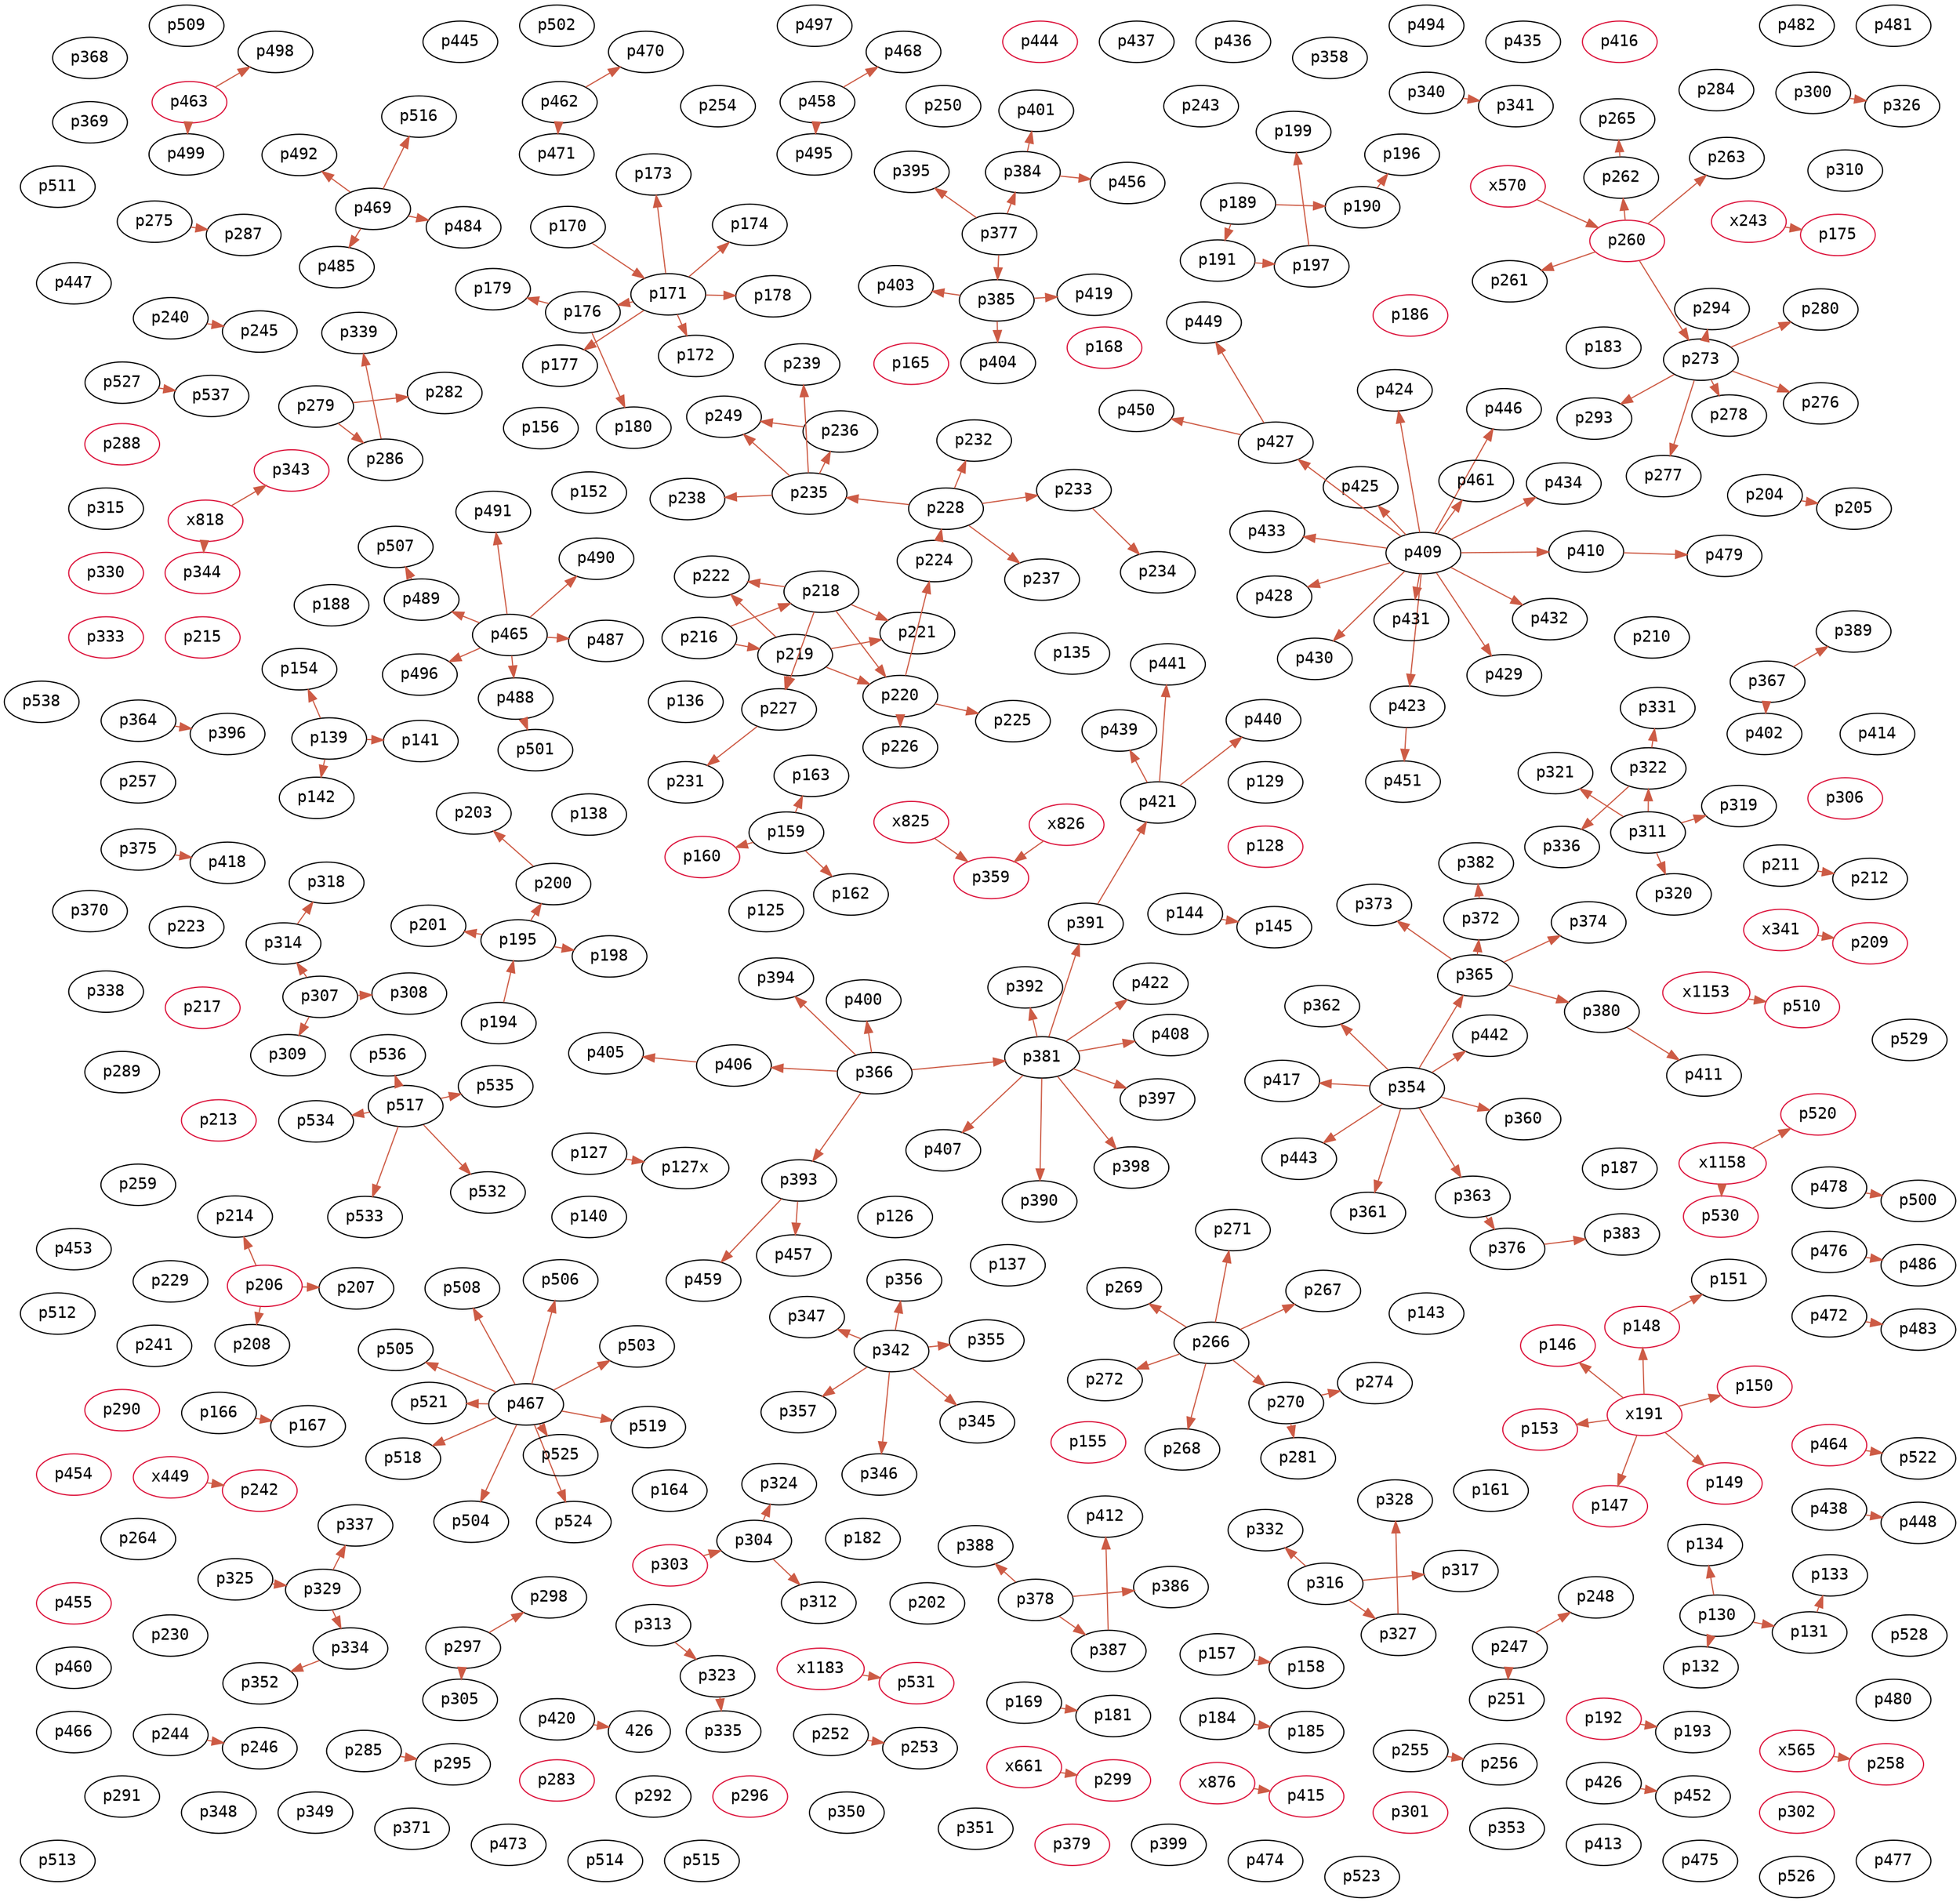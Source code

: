 digraph infections {
	graph [
		charset = "UTF-8",
		layout = fdp
	];
	node [
		fontname="Inconsolata",
		fontcolor = black,
		color = black
	];
	edge [
		color = coral3
	];

/*
	p1;
	p2;
	p3;
	p4;
	p5;
	p6;
	p7;
	p8;
	p9;
	p10;
	p11;
	p12;
	p13;
	p14;
	p15;
	p16;
	p17;
	p18;
	p19;
	p19->p20;
	p19->p21;
	p19->p22;
	p19->p23;
	p19->p24;
	p19->p25;
	p19->p26;
	p19->p27;
	p19->p28;
	p19->p29;
	p19->p30;
	p19->p31;
	p19->p32;
	p19->p33;
	p19->p34;
	p19->p35;
	p19->p36;
	p19->p37;
	p19->p38;
	p19->p39;
	p19->p40;
	p19->p41;
	p19->p42;
	p19->p43;
	p19->p44;
	p19->p45;
	p19->p46;
	p19->p47;
	p19->p48;
	p19->p49;
	p19->p50;
	p19->p51;
	p19->p52;
	p19->p53;
	p19->p54;
	p19->p55;
	p19->p56;
	p19->p57;
	p19->p58;
	p19->p59;
	p19->p60;
	p19->p61;
	p19->p62;
	p19->p63;
	p19->p64;
	p19->p65;
	p19->p66;
	p19->p67;
	p19->p68;
	p19->p69;
	p19->p70;
	p19->p71;
	p19->p72;
	p19->p73;
	p19->p74;
	p19->p75;
	p19->p76;
	p19->p77;
	p19->p78;
	p19->p79;
	p19->p80;
	p19->p81;
	p19->p82;
	p19->p83;
	p19->p84;
	p19->p85;
	p19->p86;
	p19->p87;
	p19->p88;
	p19->p89;
	p19->p90;
	p19->p91;
	p19->p92;
	p19->p93;
	p19->p94;
	p19->p95;
	p19->p96;
	p19->p97;
	p19->p98;
	p19->p99;
	p19->p100;
	p19->p101;
	p19->p102;
	p19->p103;
	p19->p104;
	p19->p105;
	p19->p106;
	p19->p107;
	p19->p108;
	p19->p109;
	p19->p110;
	p19->p111;
	p19->p112;
	p19->p113;
	p19->p114;
	p19->p115;
	p19->p116;
	p19->p117;
	p19->p118;
	p19->p119;
	p19->p120;
	p22->p121;
	p19->p122;
	p19->p123;
	p123->p124;
*/
	p125;
	p126;
	p127->p127x;
	p128[color=crimson];
	p129;
	p130->p131;
	p130->p132;
	p130->p134;
	p131->p133;
	p135;
	p136;
	p137;
	p138;
	p139->p141;
	p139->p142;
	p139->p154;
	p140;
	p143;
	p144->p145;
	x191[color=crimson];
	p146[color=crimson];
	p147[color=crimson];
	p148[color=crimson];
	p149[color=crimson];
	p150[color=crimson];
	x191->p146;
	x191->p147;
	x191->p148;
	x191->p149;
	x191->p150;
	p153[color=crimson];
	x191->p153;
	p148->p151;
	p152;
	p155[color=crimson];
	p156;
	p157->p158;
	p160[color=crimson];
	p159->p160;
	p159->p162;
	p159->p163;
	p161;
	p164;
	p165[color=crimson];
	p166->p167;
	p168[color=crimson];
	p169->p181;
	p170->p171;
	p171->p172;
	p171->p173;
	p171->p174;
	p171->p176;
	p171->p177;
	p171->p178;
	x243[color=crimson];
	p175[color=crimson];
	x243->p175;
	p176->p179;
	p176->p180;
	p182;
	p183;
	p184->p185;
	p186[color=crimson];
	p187;
	p188;
	p189->p190;
	p189->p191;
	p190->p196;
	p191->p197;
	p192[color=crimson];
	p192->p193;
	p194->p195;
	p195->p198;
	p195->p200;
	p195->p201;
	p197->p199;
	p200->p203;
	p202;
	p204->p205;
	p206[color=crimson];
	p206->p207;
	p206->p208;
	p206->p214;
	x341[color=crimson];
	p209[color=crimson];
	x341->p209;
	p210;
	p211->p212;
	p213[color=crimson];
	p215[color=crimson];
	p216->p218;
	p216->p219;
	p218->p220;
	p218->p221;
	p218->p222;
	p218->p227;
	p219->p220;
	p219->p221;
	p219->p222;
	p219->p227;
	p217[color=crimson];
	p220->p224;
	p220->p225;
	p220->p226;
	p223;
	p224->p228;
	p227->p231;
	p228->p232;
	p228->p233;
	p228->p235;
	p228->p237;
	p229;
	p230;
	p233->p234;
	p235->p236;
	p235->p238;
	p235->p239;
	p235->p249;
	p236->p249;
	p240->p245;
	p241;
	x449[color=crimson];
	p242[color=crimson];
	x449->p242;
	p243;
	p244->p246;
	p247->p248;
	p247->p251;
	p250;
	p252->p253;
	p254;
	p255->p256;
	p257;
	x565[color=crimson];
	p258[color=crimson];
	x565->p258;
	p259;
	x570[color=crimson];
	p260[color=crimson];
	x570->p260;
	p260->p261;
	p260->p262;
	p260->p263;
	p260->p273;
	p262->p265;
	p264;
	p266->p267;
	p266->p268;
	p266->p269;
	p266->p270;
	p266->p271;
	p266->p272;
	p270->p274;
	p270->p281;
	p273->p276;
	p273->p277;
	p273->p278;
	p273->p280;
	p273->p293;
	p273->p294;
	p275->p287;
	p279->p282;
	p279->p286;
	p283[color=crimson];
	p284;
	p285->p295;
	p286->p339;
	p288[color=crimson];
	p289;
	p290[color=crimson];
	p291;
	p292;
	p296[color=crimson];
	p297->p298;
	p297->p305;
	x661[color=crimson];
	p299[color=crimson];
	x661->p299;
	p300->p326;
	p301[color=crimson];
	p302[color=crimson];
	p303[color=crimson];
	p303->p304;
	p304->p312;
	p304->p324;
	p306[color=crimson];
	p307->p308;
	p307->p309;
	p307->p314;
	p310;
	p311->p319;
	p311->p320;
	p311->p321;
	p311->p322;
	p313->p323;
	p314->p318;
	p315;
	p316->p317;
	p316->p327;
	p316->p332;
	p322->p331;
	p322->p336;
	p323->p335;
	p325->p329;
	p327->p328;
	p329->p334;
	p329->p337;
	p330[color=crimson];
	p333[color=crimson];
	p334->p352;
	p338;
	p340->p341;
	p342->p345;
	p342->p346;
	p342->p347;
	p342->p355;
	p342->p356;
	p342->p357;
	x818[color=crimson];
	p343[color=crimson];
	p344[color=crimson];
	x818->p343;
	x818->p344;
	p348;
	p349;
	p350;
	p351;
	p353;
	p354->p360;
	p354->p361;
	p354->p362;
	p354->p363;
	p354->p365;
	p354->p417;
	p354->p442;
	p354->p443;
	p358;
	x825[color=crimson];
	x826[color=crimson];
	p359[color=crimson];
	x825->p359;
	x826->p359;
	p363->p376;
	p364->p396;
	p365->p372;
	p365->p373;
	p365->p374;
	p365->p380;
	p366->p381;
	p366->p393;
	p366->p394;
	p366->p400;
	p366->p406;
	p367->p389;
	p367->p402;
	p368;
	p369;
	p370;
	p371;
	p372->p382;
	p375->p418;
	p376->p383;
	p377->p384;
	p377->p385;
	p377->p395;
	p378->p386;
	p378->p387;
	p378->p388;
	p379[color=crimson];
	p380->p411;
	p381->p390;
	p381->p391;
	p381->p392;
	p381->p397;
	p381->p398;
	p381->p407;
	p381->p408;
	p381->p422;
	p384->p401;
	p384->p456;
	p385->p403;
	p385->p404;
	p385->p419;
	p387->p412;
	p391->p421;
	p393->p457;
	p393->p459;
	p399;
	p406->p405;
	p409->p410;
	p409->p423;
	p409->p424;
	p409->p425;
	p409->p427;
	p409->p428;
	p409->p429;
	p409->p430;
	p409->p431;
	p409->p432;
	p409->p433;
	p409->p434;
	p409->p446;
	p409->p461;
	p410->p479;
	p413;
	p414;
	x876[color=crimson];
	p415[color=crimson];
	x876->p415;
	p416[color=crimson];
	p420->426;
	p421->p439;
	p421->p440;
	p421->p441;
	p423->p451;
	p426->p452;
	p427->p449;
	p427->p450;
	p435;
	p436;
	p437;
	p438->p448;
	p444[color=crimson];
	p445;
	p447;
	p453;
	p454[color=crimson];
	p455[color=crimson];
	p458->p468;
	p458->p495;
	p460;
	p462->p470;
	p462->p471;
	p463[color=crimson];
	p463->p498;
	p463->p499;
	p464[color=crimson];
	p464->p522;
	p465->p487;
	p465->p488;
	p465->p489;
	p465->p490;
	p465->p491;
	p465->p496;
	p466;
	p467->p503;
	p467->p504;
	p467->p505;
	p467->p506;
	p467->p508;
	p467->p518;
	p467->p519;
	p467->p521;
	p467->p524;
	p467->p525;
	p469->p484;
	p469->p485;
	p469->p492;
	p469->p516;
	p472->p483;
	p473;
	p474;
	p475;
	p476->p486;
	p477;
	p478->p500;
	p480;
	p481;
	p482;
	p488->p501;
	p489->p507;
	p494;
	p497;
	p502;
	p509;
	x1153[color=crimson];
	p510[color=crimson];
	x1153->p510;
	p511;
	p512;
	p513;
	p514;
	p515;
	p517->p532;
	p517->p533;
	p517->p534;
	p517->p535;
	p517->p536;
	x1158[color=crimson];
	p520[color=crimson];
	x1158->p520;
	p523;
	p526;
	p527->p537;
	p528;
	p529;
	p530[color=crimson];
	x1158->p530;
	x1183[color=crimson];
	p531[color=crimson];
	x1183->p531;
	p538;
}
